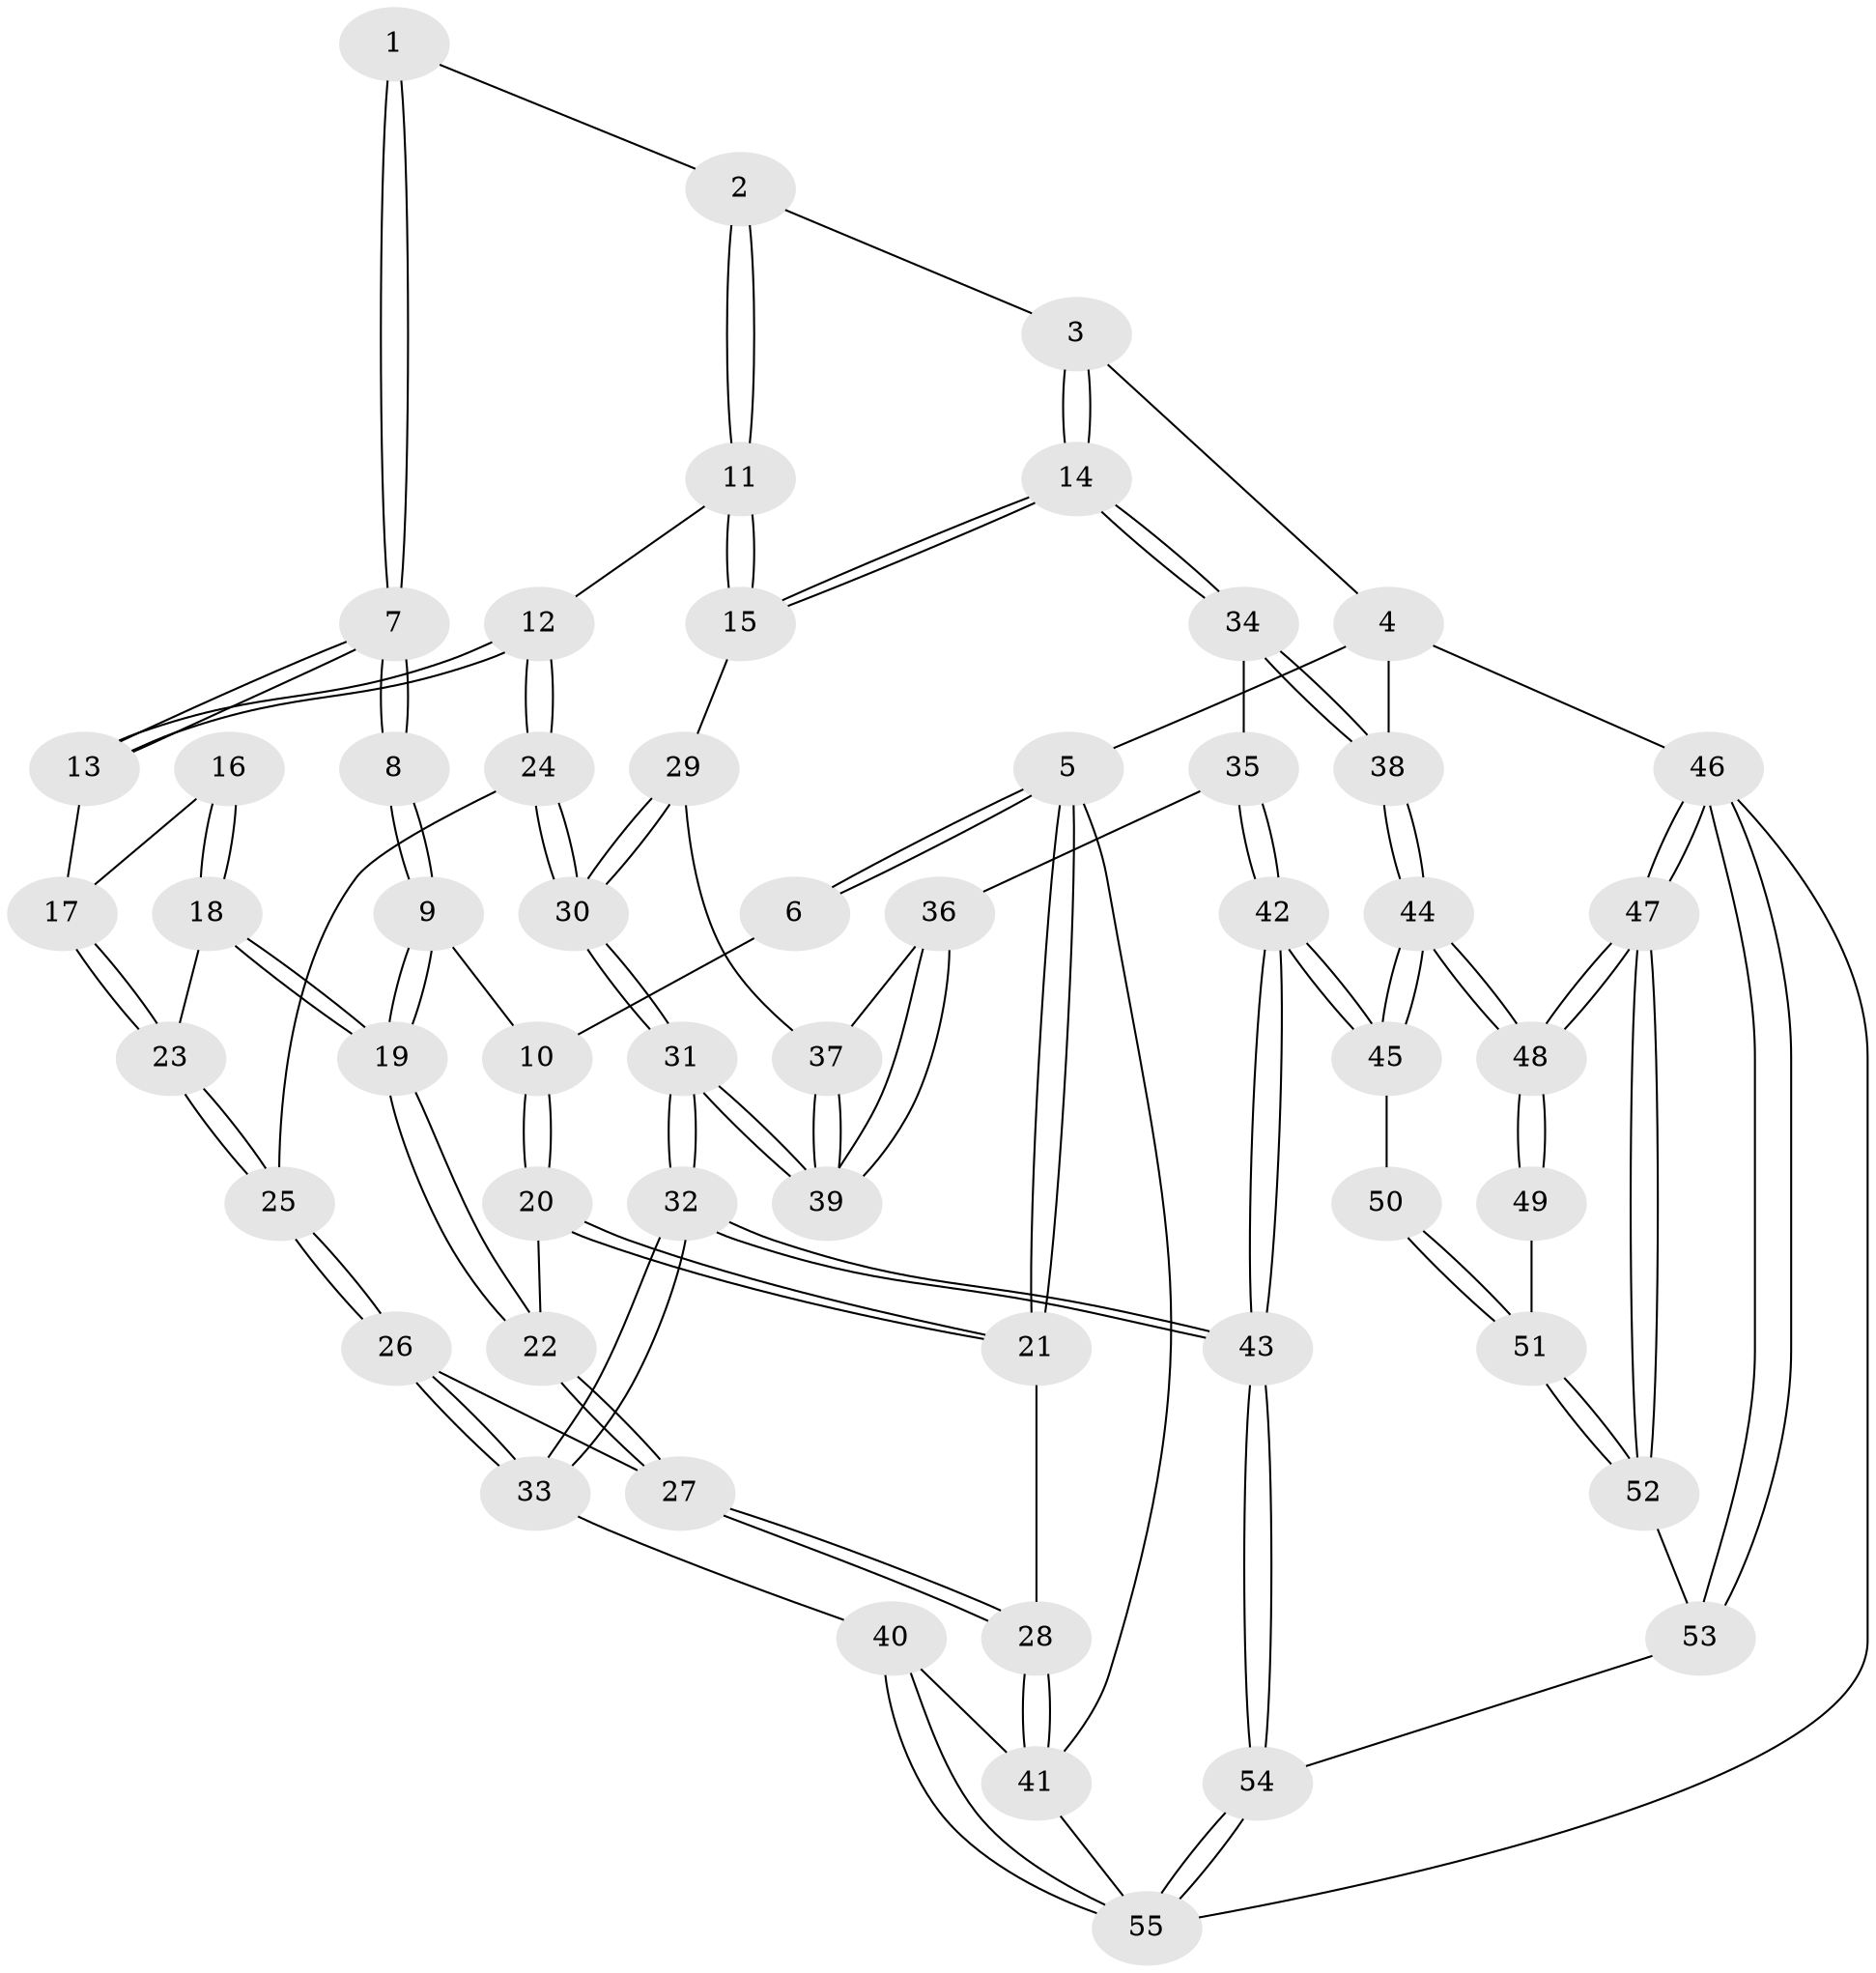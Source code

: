 // Generated by graph-tools (version 1.1) at 2025/38/03/09/25 02:38:46]
// undirected, 55 vertices, 134 edges
graph export_dot {
graph [start="1"]
  node [color=gray90,style=filled];
  1 [pos="+0.6837595293974268+0"];
  2 [pos="+0.8855036534057532+0"];
  3 [pos="+0.9668427775853405+0"];
  4 [pos="+1+0"];
  5 [pos="+0+0"];
  6 [pos="+0.2011880722537775+0"];
  7 [pos="+0.5736438128106047+0.1127691561693651"];
  8 [pos="+0.3314596661460876+0.07696713670807483"];
  9 [pos="+0.25307195258575377+0.004586983690703534"];
  10 [pos="+0.23717408717761268+0"];
  11 [pos="+0.7137538807464595+0.3036009758836272"];
  12 [pos="+0.6962042304742314+0.2987780613228587"];
  13 [pos="+0.5731225462251163+0.1512321539521414"];
  14 [pos="+0.880581956449566+0.37867628786635793"];
  15 [pos="+0.7648183955550801+0.3474884484914128"];
  16 [pos="+0.34621241662605395+0.10426334946776541"];
  17 [pos="+0.499195592600706+0.2028963565720115"];
  18 [pos="+0.3865466378606844+0.2677922498406066"];
  19 [pos="+0.2818689284892947+0.2997372276817687"];
  20 [pos="+0.1409426379589055+0.15577327010035186"];
  21 [pos="+0+0.37764734697670593"];
  22 [pos="+0.2591956197332468+0.32211313123496793"];
  23 [pos="+0.44107179294271764+0.28790269618599795"];
  24 [pos="+0.4963014758391323+0.38703506466110077"];
  25 [pos="+0.4816450627877436+0.3763840275014803"];
  26 [pos="+0.19473537938395127+0.4712111734816106"];
  27 [pos="+0.1890278824254727+0.4659179021778016"];
  28 [pos="+0+0.40479961604547104"];
  29 [pos="+0.6940791943499821+0.44872244640842085"];
  30 [pos="+0.5148021997097535+0.4998219132443036"];
  31 [pos="+0.47975832217393727+0.7252290169495117"];
  32 [pos="+0.44100270965910415+0.7959368356006393"];
  33 [pos="+0.35831072193536806+0.756182088361121"];
  34 [pos="+0.9451507838405439+0.430630651834332"];
  35 [pos="+0.8431454690606814+0.5835037421399106"];
  36 [pos="+0.8248979146962353+0.5840025327027617"];
  37 [pos="+0.6856521737179435+0.5149200412445731"];
  38 [pos="+1+0.45308305467841004"];
  39 [pos="+0.6175995721789393+0.6290501496919393"];
  40 [pos="+0.08685655577378414+0.814342979586725"];
  41 [pos="+0+0.7717077536081591"];
  42 [pos="+0.8422630786014285+0.7561150117001936"];
  43 [pos="+0.512106211635545+0.9285289148817383"];
  44 [pos="+1+0.6591880810646699"];
  45 [pos="+0.8477627705515735+0.7578959453413475"];
  46 [pos="+1+1"];
  47 [pos="+1+1"];
  48 [pos="+1+0.8696361718243115"];
  49 [pos="+0.9986539586780694+0.8417525575456807"];
  50 [pos="+0.8576235641023932+0.769899255872507"];
  51 [pos="+0.9221548990425653+0.892367295935697"];
  52 [pos="+0.9284282051659851+0.9256611480210031"];
  53 [pos="+0.642859741997885+1"];
  54 [pos="+0.5245561864102215+1"];
  55 [pos="+0.13566407302308695+1"];
  1 -- 2;
  1 -- 7;
  1 -- 7;
  2 -- 3;
  2 -- 11;
  2 -- 11;
  3 -- 4;
  3 -- 14;
  3 -- 14;
  4 -- 5;
  4 -- 38;
  4 -- 46;
  5 -- 6;
  5 -- 6;
  5 -- 21;
  5 -- 21;
  5 -- 41;
  6 -- 10;
  7 -- 8;
  7 -- 8;
  7 -- 13;
  7 -- 13;
  8 -- 9;
  8 -- 9;
  9 -- 10;
  9 -- 19;
  9 -- 19;
  10 -- 20;
  10 -- 20;
  11 -- 12;
  11 -- 15;
  11 -- 15;
  12 -- 13;
  12 -- 13;
  12 -- 24;
  12 -- 24;
  13 -- 17;
  14 -- 15;
  14 -- 15;
  14 -- 34;
  14 -- 34;
  15 -- 29;
  16 -- 17;
  16 -- 18;
  16 -- 18;
  17 -- 23;
  17 -- 23;
  18 -- 19;
  18 -- 19;
  18 -- 23;
  19 -- 22;
  19 -- 22;
  20 -- 21;
  20 -- 21;
  20 -- 22;
  21 -- 28;
  22 -- 27;
  22 -- 27;
  23 -- 25;
  23 -- 25;
  24 -- 25;
  24 -- 30;
  24 -- 30;
  25 -- 26;
  25 -- 26;
  26 -- 27;
  26 -- 33;
  26 -- 33;
  27 -- 28;
  27 -- 28;
  28 -- 41;
  28 -- 41;
  29 -- 30;
  29 -- 30;
  29 -- 37;
  30 -- 31;
  30 -- 31;
  31 -- 32;
  31 -- 32;
  31 -- 39;
  31 -- 39;
  32 -- 33;
  32 -- 33;
  32 -- 43;
  32 -- 43;
  33 -- 40;
  34 -- 35;
  34 -- 38;
  34 -- 38;
  35 -- 36;
  35 -- 42;
  35 -- 42;
  36 -- 37;
  36 -- 39;
  36 -- 39;
  37 -- 39;
  37 -- 39;
  38 -- 44;
  38 -- 44;
  40 -- 41;
  40 -- 55;
  40 -- 55;
  41 -- 55;
  42 -- 43;
  42 -- 43;
  42 -- 45;
  42 -- 45;
  43 -- 54;
  43 -- 54;
  44 -- 45;
  44 -- 45;
  44 -- 48;
  44 -- 48;
  45 -- 50;
  46 -- 47;
  46 -- 47;
  46 -- 53;
  46 -- 53;
  46 -- 55;
  47 -- 48;
  47 -- 48;
  47 -- 52;
  47 -- 52;
  48 -- 49;
  48 -- 49;
  49 -- 51;
  50 -- 51;
  50 -- 51;
  51 -- 52;
  51 -- 52;
  52 -- 53;
  53 -- 54;
  54 -- 55;
  54 -- 55;
}
